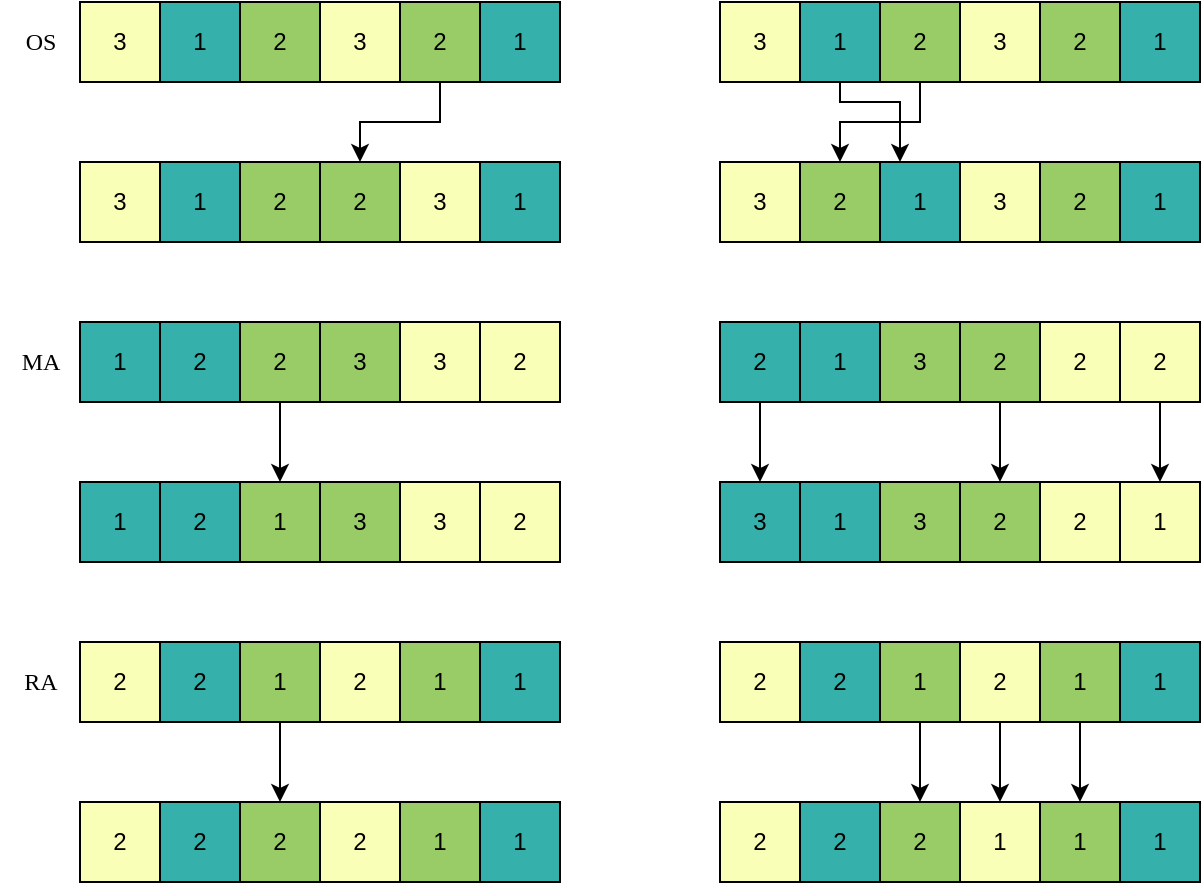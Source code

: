 <mxfile version="26.1.3">
  <diagram name="第 1 页" id="ZxWvzUlnIDP-lIGuV4_N">
    <mxGraphModel dx="1430" dy="757" grid="1" gridSize="10" guides="1" tooltips="1" connect="1" arrows="1" fold="1" page="1" pageScale="1" pageWidth="827" pageHeight="1169" math="0" shadow="0">
      <root>
        <mxCell id="0" />
        <mxCell id="1" parent="0" />
        <mxCell id="BS0-TJ9Gr1dDW-5KP8CO-1" value="3" style="whiteSpace=wrap;html=1;aspect=fixed;fillColor=#FAFFB8;" vertex="1" parent="1">
          <mxGeometry x="120" y="160" width="40" height="40" as="geometry" />
        </mxCell>
        <mxCell id="BS0-TJ9Gr1dDW-5KP8CO-2" value="1" style="whiteSpace=wrap;html=1;aspect=fixed;fillColor=#35B0AB;" vertex="1" parent="1">
          <mxGeometry x="160" y="160" width="40" height="40" as="geometry" />
        </mxCell>
        <mxCell id="BS0-TJ9Gr1dDW-5KP8CO-3" value="2" style="whiteSpace=wrap;html=1;aspect=fixed;fillColor=#99CC66;" vertex="1" parent="1">
          <mxGeometry x="200" y="160" width="40" height="40" as="geometry" />
        </mxCell>
        <mxCell id="BS0-TJ9Gr1dDW-5KP8CO-4" value="3" style="whiteSpace=wrap;html=1;aspect=fixed;fillColor=#FAFFB8;" vertex="1" parent="1">
          <mxGeometry x="240" y="160" width="40" height="40" as="geometry" />
        </mxCell>
        <mxCell id="BS0-TJ9Gr1dDW-5KP8CO-27" style="edgeStyle=orthogonalEdgeStyle;rounded=0;orthogonalLoop=1;jettySize=auto;html=1;exitX=0.5;exitY=1;exitDx=0;exitDy=0;entryX=0.5;entryY=0;entryDx=0;entryDy=0;" edge="1" parent="1" source="BS0-TJ9Gr1dDW-5KP8CO-5" target="BS0-TJ9Gr1dDW-5KP8CO-10">
          <mxGeometry relative="1" as="geometry" />
        </mxCell>
        <mxCell id="BS0-TJ9Gr1dDW-5KP8CO-5" value="2" style="whiteSpace=wrap;html=1;aspect=fixed;fillColor=#99CC66;" vertex="1" parent="1">
          <mxGeometry x="280" y="160" width="40" height="40" as="geometry" />
        </mxCell>
        <mxCell id="BS0-TJ9Gr1dDW-5KP8CO-6" value="1" style="whiteSpace=wrap;html=1;aspect=fixed;fillColor=#35B0AB;" vertex="1" parent="1">
          <mxGeometry x="320" y="160" width="40" height="40" as="geometry" />
        </mxCell>
        <mxCell id="BS0-TJ9Gr1dDW-5KP8CO-7" value="3" style="whiteSpace=wrap;html=1;aspect=fixed;fillColor=#FAFFB8;" vertex="1" parent="1">
          <mxGeometry x="120" y="240" width="40" height="40" as="geometry" />
        </mxCell>
        <mxCell id="BS0-TJ9Gr1dDW-5KP8CO-8" value="1" style="whiteSpace=wrap;html=1;aspect=fixed;fillColor=#35B0AB;" vertex="1" parent="1">
          <mxGeometry x="160" y="240" width="40" height="40" as="geometry" />
        </mxCell>
        <mxCell id="BS0-TJ9Gr1dDW-5KP8CO-9" value="2" style="whiteSpace=wrap;html=1;aspect=fixed;fillColor=#99CC66;" vertex="1" parent="1">
          <mxGeometry x="200" y="240" width="40" height="40" as="geometry" />
        </mxCell>
        <mxCell id="BS0-TJ9Gr1dDW-5KP8CO-10" value="2" style="whiteSpace=wrap;html=1;aspect=fixed;fillColor=#99CC66;" vertex="1" parent="1">
          <mxGeometry x="240" y="240" width="40" height="40" as="geometry" />
        </mxCell>
        <mxCell id="BS0-TJ9Gr1dDW-5KP8CO-11" value="3" style="whiteSpace=wrap;html=1;aspect=fixed;fillColor=#FAFFB8;" vertex="1" parent="1">
          <mxGeometry x="280" y="240" width="40" height="40" as="geometry" />
        </mxCell>
        <mxCell id="BS0-TJ9Gr1dDW-5KP8CO-12" value="1" style="whiteSpace=wrap;html=1;aspect=fixed;fillColor=#35B0AB;" vertex="1" parent="1">
          <mxGeometry x="320" y="240" width="40" height="40" as="geometry" />
        </mxCell>
        <mxCell id="BS0-TJ9Gr1dDW-5KP8CO-13" value="3" style="whiteSpace=wrap;html=1;aspect=fixed;fillColor=#FAFFB8;" vertex="1" parent="1">
          <mxGeometry x="440" y="160" width="40" height="40" as="geometry" />
        </mxCell>
        <mxCell id="BS0-TJ9Gr1dDW-5KP8CO-97" style="edgeStyle=orthogonalEdgeStyle;rounded=0;orthogonalLoop=1;jettySize=auto;html=1;exitX=0.5;exitY=1;exitDx=0;exitDy=0;entryX=0.25;entryY=0;entryDx=0;entryDy=0;" edge="1" parent="1" source="BS0-TJ9Gr1dDW-5KP8CO-14" target="BS0-TJ9Gr1dDW-5KP8CO-21">
          <mxGeometry relative="1" as="geometry">
            <Array as="points">
              <mxPoint x="500" y="210" />
              <mxPoint x="530" y="210" />
            </Array>
          </mxGeometry>
        </mxCell>
        <mxCell id="BS0-TJ9Gr1dDW-5KP8CO-14" value="1" style="whiteSpace=wrap;html=1;aspect=fixed;fillColor=#35B0AB;" vertex="1" parent="1">
          <mxGeometry x="480" y="160" width="40" height="40" as="geometry" />
        </mxCell>
        <mxCell id="BS0-TJ9Gr1dDW-5KP8CO-98" style="edgeStyle=orthogonalEdgeStyle;rounded=0;orthogonalLoop=1;jettySize=auto;html=1;exitX=0.5;exitY=1;exitDx=0;exitDy=0;entryX=0.5;entryY=0;entryDx=0;entryDy=0;" edge="1" parent="1" source="BS0-TJ9Gr1dDW-5KP8CO-15" target="BS0-TJ9Gr1dDW-5KP8CO-20">
          <mxGeometry relative="1" as="geometry" />
        </mxCell>
        <mxCell id="BS0-TJ9Gr1dDW-5KP8CO-15" value="2" style="whiteSpace=wrap;html=1;aspect=fixed;fillColor=#99CC66;" vertex="1" parent="1">
          <mxGeometry x="520" y="160" width="40" height="40" as="geometry" />
        </mxCell>
        <mxCell id="BS0-TJ9Gr1dDW-5KP8CO-16" value="3" style="whiteSpace=wrap;html=1;aspect=fixed;fillColor=#FAFFB8;" vertex="1" parent="1">
          <mxGeometry x="560" y="160" width="40" height="40" as="geometry" />
        </mxCell>
        <mxCell id="BS0-TJ9Gr1dDW-5KP8CO-17" value="2" style="whiteSpace=wrap;html=1;aspect=fixed;fillColor=#99CC66;" vertex="1" parent="1">
          <mxGeometry x="600" y="160" width="40" height="40" as="geometry" />
        </mxCell>
        <mxCell id="BS0-TJ9Gr1dDW-5KP8CO-18" value="1" style="whiteSpace=wrap;html=1;aspect=fixed;fillColor=#35B0AB;" vertex="1" parent="1">
          <mxGeometry x="640" y="160" width="40" height="40" as="geometry" />
        </mxCell>
        <mxCell id="BS0-TJ9Gr1dDW-5KP8CO-19" value="3" style="whiteSpace=wrap;html=1;aspect=fixed;fillColor=#FAFFB8;" vertex="1" parent="1">
          <mxGeometry x="440" y="240" width="40" height="40" as="geometry" />
        </mxCell>
        <mxCell id="BS0-TJ9Gr1dDW-5KP8CO-20" value="2" style="whiteSpace=wrap;html=1;aspect=fixed;fillColor=#99CC66;" vertex="1" parent="1">
          <mxGeometry x="480" y="240" width="40" height="40" as="geometry" />
        </mxCell>
        <mxCell id="BS0-TJ9Gr1dDW-5KP8CO-21" value="1" style="whiteSpace=wrap;html=1;aspect=fixed;fillColor=#35B0AB;" vertex="1" parent="1">
          <mxGeometry x="520" y="240" width="40" height="40" as="geometry" />
        </mxCell>
        <mxCell id="BS0-TJ9Gr1dDW-5KP8CO-22" value="3" style="whiteSpace=wrap;html=1;aspect=fixed;fillColor=#FAFFB8;" vertex="1" parent="1">
          <mxGeometry x="560" y="240" width="40" height="40" as="geometry" />
        </mxCell>
        <mxCell id="BS0-TJ9Gr1dDW-5KP8CO-23" value="2" style="whiteSpace=wrap;html=1;aspect=fixed;fillColor=#99CC66;" vertex="1" parent="1">
          <mxGeometry x="600" y="240" width="40" height="40" as="geometry" />
        </mxCell>
        <mxCell id="BS0-TJ9Gr1dDW-5KP8CO-24" value="1" style="whiteSpace=wrap;html=1;aspect=fixed;fillColor=#35B0AB;" vertex="1" parent="1">
          <mxGeometry x="640" y="240" width="40" height="40" as="geometry" />
        </mxCell>
        <mxCell id="BS0-TJ9Gr1dDW-5KP8CO-33" value="1" style="whiteSpace=wrap;html=1;aspect=fixed;fillColor=#35B0AB;" vertex="1" parent="1">
          <mxGeometry x="120" y="320" width="40" height="40" as="geometry" />
        </mxCell>
        <mxCell id="BS0-TJ9Gr1dDW-5KP8CO-34" value="2" style="whiteSpace=wrap;html=1;aspect=fixed;fillColor=#35B0AB;" vertex="1" parent="1">
          <mxGeometry x="160" y="320" width="40" height="40" as="geometry" />
        </mxCell>
        <mxCell id="BS0-TJ9Gr1dDW-5KP8CO-47" style="edgeStyle=orthogonalEdgeStyle;rounded=0;orthogonalLoop=1;jettySize=auto;html=1;exitX=0.5;exitY=1;exitDx=0;exitDy=0;entryX=0.5;entryY=0;entryDx=0;entryDy=0;" edge="1" parent="1" source="BS0-TJ9Gr1dDW-5KP8CO-35" target="BS0-TJ9Gr1dDW-5KP8CO-42">
          <mxGeometry relative="1" as="geometry" />
        </mxCell>
        <mxCell id="BS0-TJ9Gr1dDW-5KP8CO-35" value="2" style="whiteSpace=wrap;html=1;aspect=fixed;fillColor=#99CC66;" vertex="1" parent="1">
          <mxGeometry x="200" y="320" width="40" height="40" as="geometry" />
        </mxCell>
        <mxCell id="BS0-TJ9Gr1dDW-5KP8CO-36" value="3" style="whiteSpace=wrap;html=1;aspect=fixed;fillColor=#99CC66;" vertex="1" parent="1">
          <mxGeometry x="240" y="320" width="40" height="40" as="geometry" />
        </mxCell>
        <mxCell id="BS0-TJ9Gr1dDW-5KP8CO-38" value="3" style="whiteSpace=wrap;html=1;aspect=fixed;fillColor=#FAFFB8;" vertex="1" parent="1">
          <mxGeometry x="280" y="320" width="40" height="40" as="geometry" />
        </mxCell>
        <mxCell id="BS0-TJ9Gr1dDW-5KP8CO-39" value="2" style="whiteSpace=wrap;html=1;aspect=fixed;fillColor=#FAFFB8;" vertex="1" parent="1">
          <mxGeometry x="320" y="320" width="40" height="40" as="geometry" />
        </mxCell>
        <mxCell id="BS0-TJ9Gr1dDW-5KP8CO-40" value="1" style="whiteSpace=wrap;html=1;aspect=fixed;fillColor=#35B0AB;" vertex="1" parent="1">
          <mxGeometry x="120" y="400" width="40" height="40" as="geometry" />
        </mxCell>
        <mxCell id="BS0-TJ9Gr1dDW-5KP8CO-41" value="2" style="whiteSpace=wrap;html=1;aspect=fixed;fillColor=#35B0AB;" vertex="1" parent="1">
          <mxGeometry x="160" y="400" width="40" height="40" as="geometry" />
        </mxCell>
        <mxCell id="BS0-TJ9Gr1dDW-5KP8CO-42" value="1" style="whiteSpace=wrap;html=1;aspect=fixed;fillColor=#99CC66;" vertex="1" parent="1">
          <mxGeometry x="200" y="400" width="40" height="40" as="geometry" />
        </mxCell>
        <mxCell id="BS0-TJ9Gr1dDW-5KP8CO-43" value="3" style="whiteSpace=wrap;html=1;aspect=fixed;fillColor=#99CC66;" vertex="1" parent="1">
          <mxGeometry x="240" y="400" width="40" height="40" as="geometry" />
        </mxCell>
        <mxCell id="BS0-TJ9Gr1dDW-5KP8CO-44" value="3" style="whiteSpace=wrap;html=1;aspect=fixed;fillColor=#FAFFB8;" vertex="1" parent="1">
          <mxGeometry x="280" y="400" width="40" height="40" as="geometry" />
        </mxCell>
        <mxCell id="BS0-TJ9Gr1dDW-5KP8CO-45" value="2" style="whiteSpace=wrap;html=1;aspect=fixed;fillColor=#FAFFB8;" vertex="1" parent="1">
          <mxGeometry x="320" y="400" width="40" height="40" as="geometry" />
        </mxCell>
        <mxCell id="BS0-TJ9Gr1dDW-5KP8CO-64" style="edgeStyle=orthogonalEdgeStyle;rounded=0;orthogonalLoop=1;jettySize=auto;html=1;exitX=0.5;exitY=1;exitDx=0;exitDy=0;entryX=0.5;entryY=0;entryDx=0;entryDy=0;" edge="1" parent="1" source="BS0-TJ9Gr1dDW-5KP8CO-49" target="BS0-TJ9Gr1dDW-5KP8CO-56">
          <mxGeometry relative="1" as="geometry" />
        </mxCell>
        <mxCell id="BS0-TJ9Gr1dDW-5KP8CO-49" value="2" style="whiteSpace=wrap;html=1;aspect=fixed;fillColor=#35B0AB;" vertex="1" parent="1">
          <mxGeometry x="440" y="320" width="40" height="40" as="geometry" />
        </mxCell>
        <mxCell id="BS0-TJ9Gr1dDW-5KP8CO-50" value="1" style="whiteSpace=wrap;html=1;aspect=fixed;fillColor=#35B0AB;" vertex="1" parent="1">
          <mxGeometry x="480" y="320" width="40" height="40" as="geometry" />
        </mxCell>
        <mxCell id="BS0-TJ9Gr1dDW-5KP8CO-52" value="3" style="whiteSpace=wrap;html=1;aspect=fixed;fillColor=#99CC66;" vertex="1" parent="1">
          <mxGeometry x="520" y="320" width="40" height="40" as="geometry" />
        </mxCell>
        <mxCell id="BS0-TJ9Gr1dDW-5KP8CO-62" style="edgeStyle=orthogonalEdgeStyle;rounded=0;orthogonalLoop=1;jettySize=auto;html=1;exitX=0.5;exitY=1;exitDx=0;exitDy=0;entryX=0.5;entryY=0;entryDx=0;entryDy=0;" edge="1" parent="1" source="BS0-TJ9Gr1dDW-5KP8CO-53" target="BS0-TJ9Gr1dDW-5KP8CO-59">
          <mxGeometry relative="1" as="geometry" />
        </mxCell>
        <mxCell id="BS0-TJ9Gr1dDW-5KP8CO-53" value="2" style="whiteSpace=wrap;html=1;aspect=fixed;fillColor=#99CC66;" vertex="1" parent="1">
          <mxGeometry x="560" y="320" width="40" height="40" as="geometry" />
        </mxCell>
        <mxCell id="BS0-TJ9Gr1dDW-5KP8CO-54" value="2" style="whiteSpace=wrap;html=1;aspect=fixed;gradientColor=none;fillColor=#FAFFB8;" vertex="1" parent="1">
          <mxGeometry x="600" y="320" width="40" height="40" as="geometry" />
        </mxCell>
        <mxCell id="BS0-TJ9Gr1dDW-5KP8CO-63" style="edgeStyle=orthogonalEdgeStyle;rounded=0;orthogonalLoop=1;jettySize=auto;html=1;exitX=0.5;exitY=1;exitDx=0;exitDy=0;entryX=0.5;entryY=0;entryDx=0;entryDy=0;" edge="1" parent="1" source="BS0-TJ9Gr1dDW-5KP8CO-55" target="BS0-TJ9Gr1dDW-5KP8CO-61">
          <mxGeometry relative="1" as="geometry" />
        </mxCell>
        <mxCell id="BS0-TJ9Gr1dDW-5KP8CO-55" value="2" style="whiteSpace=wrap;html=1;aspect=fixed;gradientColor=none;fillColor=#FAFFB8;" vertex="1" parent="1">
          <mxGeometry x="640" y="320" width="40" height="40" as="geometry" />
        </mxCell>
        <mxCell id="BS0-TJ9Gr1dDW-5KP8CO-56" value="3" style="whiteSpace=wrap;html=1;aspect=fixed;fillColor=#35B0AB;" vertex="1" parent="1">
          <mxGeometry x="440" y="400" width="40" height="40" as="geometry" />
        </mxCell>
        <mxCell id="BS0-TJ9Gr1dDW-5KP8CO-57" value="1" style="whiteSpace=wrap;html=1;aspect=fixed;fillColor=#35B0AB;" vertex="1" parent="1">
          <mxGeometry x="480" y="400" width="40" height="40" as="geometry" />
        </mxCell>
        <mxCell id="BS0-TJ9Gr1dDW-5KP8CO-58" value="3" style="whiteSpace=wrap;html=1;aspect=fixed;fillColor=#99CC66;" vertex="1" parent="1">
          <mxGeometry x="520" y="400" width="40" height="40" as="geometry" />
        </mxCell>
        <mxCell id="BS0-TJ9Gr1dDW-5KP8CO-59" value="2" style="whiteSpace=wrap;html=1;aspect=fixed;fillColor=#99CC66;" vertex="1" parent="1">
          <mxGeometry x="560" y="400" width="40" height="40" as="geometry" />
        </mxCell>
        <mxCell id="BS0-TJ9Gr1dDW-5KP8CO-60" value="2" style="whiteSpace=wrap;html=1;aspect=fixed;fillColor=#FAFFB8;" vertex="1" parent="1">
          <mxGeometry x="600" y="400" width="40" height="40" as="geometry" />
        </mxCell>
        <mxCell id="BS0-TJ9Gr1dDW-5KP8CO-61" value="1" style="whiteSpace=wrap;html=1;aspect=fixed;fillColor=#FAFFB8;" vertex="1" parent="1">
          <mxGeometry x="640" y="400" width="40" height="40" as="geometry" />
        </mxCell>
        <mxCell id="BS0-TJ9Gr1dDW-5KP8CO-66" value="2" style="whiteSpace=wrap;html=1;aspect=fixed;fillColor=#FAFFB8;" vertex="1" parent="1">
          <mxGeometry x="120" y="480" width="40" height="40" as="geometry" />
        </mxCell>
        <mxCell id="BS0-TJ9Gr1dDW-5KP8CO-67" value="2" style="whiteSpace=wrap;html=1;aspect=fixed;fillColor=#35B0AB;" vertex="1" parent="1">
          <mxGeometry x="160" y="480" width="40" height="40" as="geometry" />
        </mxCell>
        <mxCell id="BS0-TJ9Gr1dDW-5KP8CO-68" style="edgeStyle=orthogonalEdgeStyle;rounded=0;orthogonalLoop=1;jettySize=auto;html=1;exitX=0.5;exitY=1;exitDx=0;exitDy=0;entryX=0.5;entryY=0;entryDx=0;entryDy=0;" edge="1" parent="1" source="BS0-TJ9Gr1dDW-5KP8CO-69" target="BS0-TJ9Gr1dDW-5KP8CO-75">
          <mxGeometry relative="1" as="geometry" />
        </mxCell>
        <mxCell id="BS0-TJ9Gr1dDW-5KP8CO-69" value="1" style="whiteSpace=wrap;html=1;aspect=fixed;fillColor=#99CC66;" vertex="1" parent="1">
          <mxGeometry x="200" y="480" width="40" height="40" as="geometry" />
        </mxCell>
        <mxCell id="BS0-TJ9Gr1dDW-5KP8CO-70" value="2" style="whiteSpace=wrap;html=1;aspect=fixed;fillColor=#FAFFB8;" vertex="1" parent="1">
          <mxGeometry x="240" y="480" width="40" height="40" as="geometry" />
        </mxCell>
        <mxCell id="BS0-TJ9Gr1dDW-5KP8CO-71" value="1" style="whiteSpace=wrap;html=1;aspect=fixed;fillColor=#99CC66;" vertex="1" parent="1">
          <mxGeometry x="280" y="480" width="40" height="40" as="geometry" />
        </mxCell>
        <mxCell id="BS0-TJ9Gr1dDW-5KP8CO-72" value="1" style="whiteSpace=wrap;html=1;aspect=fixed;fillColor=#35B0AB;" vertex="1" parent="1">
          <mxGeometry x="320" y="480" width="40" height="40" as="geometry" />
        </mxCell>
        <mxCell id="BS0-TJ9Gr1dDW-5KP8CO-73" value="2" style="whiteSpace=wrap;html=1;aspect=fixed;fillColor=#FAFFB8;" vertex="1" parent="1">
          <mxGeometry x="120" y="560" width="40" height="40" as="geometry" />
        </mxCell>
        <mxCell id="BS0-TJ9Gr1dDW-5KP8CO-74" value="2" style="whiteSpace=wrap;html=1;aspect=fixed;fillColor=#35B0AB;" vertex="1" parent="1">
          <mxGeometry x="160" y="560" width="40" height="40" as="geometry" />
        </mxCell>
        <mxCell id="BS0-TJ9Gr1dDW-5KP8CO-75" value="2" style="whiteSpace=wrap;html=1;aspect=fixed;fillColor=#99CC66;" vertex="1" parent="1">
          <mxGeometry x="200" y="560" width="40" height="40" as="geometry" />
        </mxCell>
        <mxCell id="BS0-TJ9Gr1dDW-5KP8CO-76" value="2" style="whiteSpace=wrap;html=1;aspect=fixed;fillColor=#FAFFB8;" vertex="1" parent="1">
          <mxGeometry x="240" y="560" width="40" height="40" as="geometry" />
        </mxCell>
        <mxCell id="BS0-TJ9Gr1dDW-5KP8CO-77" value="1" style="whiteSpace=wrap;html=1;aspect=fixed;fillColor=#99CC66;" vertex="1" parent="1">
          <mxGeometry x="280" y="560" width="40" height="40" as="geometry" />
        </mxCell>
        <mxCell id="BS0-TJ9Gr1dDW-5KP8CO-78" value="1" style="whiteSpace=wrap;html=1;aspect=fixed;fillColor=#35B0AB;" vertex="1" parent="1">
          <mxGeometry x="320" y="560" width="40" height="40" as="geometry" />
        </mxCell>
        <mxCell id="BS0-TJ9Gr1dDW-5KP8CO-80" value="2" style="whiteSpace=wrap;html=1;aspect=fixed;fillColor=#FAFFB8;" vertex="1" parent="1">
          <mxGeometry x="440" y="480" width="40" height="40" as="geometry" />
        </mxCell>
        <mxCell id="BS0-TJ9Gr1dDW-5KP8CO-81" value="2" style="whiteSpace=wrap;html=1;aspect=fixed;fillColor=#35B0AB;" vertex="1" parent="1">
          <mxGeometry x="480" y="480" width="40" height="40" as="geometry" />
        </mxCell>
        <mxCell id="BS0-TJ9Gr1dDW-5KP8CO-93" style="edgeStyle=orthogonalEdgeStyle;rounded=0;orthogonalLoop=1;jettySize=auto;html=1;exitX=0.5;exitY=1;exitDx=0;exitDy=0;entryX=0.5;entryY=0;entryDx=0;entryDy=0;" edge="1" parent="1" source="BS0-TJ9Gr1dDW-5KP8CO-83" target="BS0-TJ9Gr1dDW-5KP8CO-89">
          <mxGeometry relative="1" as="geometry" />
        </mxCell>
        <mxCell id="BS0-TJ9Gr1dDW-5KP8CO-83" value="1" style="whiteSpace=wrap;html=1;aspect=fixed;fillColor=#99CC66;" vertex="1" parent="1">
          <mxGeometry x="520" y="480" width="40" height="40" as="geometry" />
        </mxCell>
        <mxCell id="BS0-TJ9Gr1dDW-5KP8CO-94" style="edgeStyle=orthogonalEdgeStyle;rounded=0;orthogonalLoop=1;jettySize=auto;html=1;exitX=0.5;exitY=1;exitDx=0;exitDy=0;entryX=0.5;entryY=0;entryDx=0;entryDy=0;" edge="1" parent="1" source="BS0-TJ9Gr1dDW-5KP8CO-84" target="BS0-TJ9Gr1dDW-5KP8CO-90">
          <mxGeometry relative="1" as="geometry" />
        </mxCell>
        <mxCell id="BS0-TJ9Gr1dDW-5KP8CO-84" value="2" style="whiteSpace=wrap;html=1;aspect=fixed;fillColor=#FAFFB8;" vertex="1" parent="1">
          <mxGeometry x="560" y="480" width="40" height="40" as="geometry" />
        </mxCell>
        <mxCell id="BS0-TJ9Gr1dDW-5KP8CO-95" style="edgeStyle=orthogonalEdgeStyle;rounded=0;orthogonalLoop=1;jettySize=auto;html=1;exitX=0.5;exitY=1;exitDx=0;exitDy=0;entryX=0.5;entryY=0;entryDx=0;entryDy=0;" edge="1" parent="1" source="BS0-TJ9Gr1dDW-5KP8CO-85" target="BS0-TJ9Gr1dDW-5KP8CO-91">
          <mxGeometry relative="1" as="geometry" />
        </mxCell>
        <mxCell id="BS0-TJ9Gr1dDW-5KP8CO-85" value="1" style="whiteSpace=wrap;html=1;aspect=fixed;fillColor=#99CC66;" vertex="1" parent="1">
          <mxGeometry x="600" y="480" width="40" height="40" as="geometry" />
        </mxCell>
        <mxCell id="BS0-TJ9Gr1dDW-5KP8CO-86" value="1" style="whiteSpace=wrap;html=1;aspect=fixed;fillColor=#35B0AB;" vertex="1" parent="1">
          <mxGeometry x="640" y="480" width="40" height="40" as="geometry" />
        </mxCell>
        <mxCell id="BS0-TJ9Gr1dDW-5KP8CO-87" value="2" style="whiteSpace=wrap;html=1;aspect=fixed;fillColor=#FAFFB8;" vertex="1" parent="1">
          <mxGeometry x="440" y="560" width="40" height="40" as="geometry" />
        </mxCell>
        <mxCell id="BS0-TJ9Gr1dDW-5KP8CO-88" value="2" style="whiteSpace=wrap;html=1;aspect=fixed;fillColor=#35B0AB;" vertex="1" parent="1">
          <mxGeometry x="480" y="560" width="40" height="40" as="geometry" />
        </mxCell>
        <mxCell id="BS0-TJ9Gr1dDW-5KP8CO-89" value="2" style="whiteSpace=wrap;html=1;aspect=fixed;fillColor=#99CC66;" vertex="1" parent="1">
          <mxGeometry x="520" y="560" width="40" height="40" as="geometry" />
        </mxCell>
        <mxCell id="BS0-TJ9Gr1dDW-5KP8CO-90" value="1" style="whiteSpace=wrap;html=1;aspect=fixed;fillColor=#FAFFB8;" vertex="1" parent="1">
          <mxGeometry x="560" y="560" width="40" height="40" as="geometry" />
        </mxCell>
        <mxCell id="BS0-TJ9Gr1dDW-5KP8CO-91" value="1" style="whiteSpace=wrap;html=1;aspect=fixed;fillColor=#99CC66;" vertex="1" parent="1">
          <mxGeometry x="600" y="560" width="40" height="40" as="geometry" />
        </mxCell>
        <mxCell id="BS0-TJ9Gr1dDW-5KP8CO-92" value="1" style="whiteSpace=wrap;html=1;aspect=fixed;fillColor=#35B0AB;" vertex="1" parent="1">
          <mxGeometry x="640" y="560" width="40" height="40" as="geometry" />
        </mxCell>
        <mxCell id="BS0-TJ9Gr1dDW-5KP8CO-99" value="OS" style="text;html=1;align=center;verticalAlign=middle;resizable=0;points=[];autosize=1;strokeColor=none;fillColor=none;fontFamily=Times New Roman;" vertex="1" parent="1">
          <mxGeometry x="80" y="165" width="40" height="30" as="geometry" />
        </mxCell>
        <mxCell id="BS0-TJ9Gr1dDW-5KP8CO-100" value="MA" style="text;html=1;align=center;verticalAlign=middle;resizable=0;points=[];autosize=1;strokeColor=none;fillColor=none;fontFamily=Times New Roman;" vertex="1" parent="1">
          <mxGeometry x="80" y="325" width="40" height="30" as="geometry" />
        </mxCell>
        <mxCell id="BS0-TJ9Gr1dDW-5KP8CO-101" value="RA" style="text;html=1;align=center;verticalAlign=middle;resizable=0;points=[];autosize=1;strokeColor=none;fillColor=none;fontFamily=Times New Roman;" vertex="1" parent="1">
          <mxGeometry x="80" y="485" width="40" height="30" as="geometry" />
        </mxCell>
      </root>
    </mxGraphModel>
  </diagram>
</mxfile>
